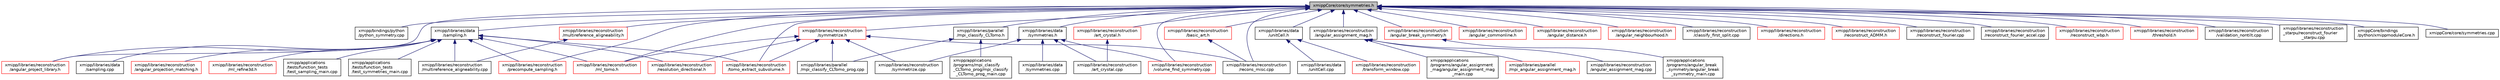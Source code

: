 digraph "xmippCore/core/symmetries.h"
{
  edge [fontname="Helvetica",fontsize="10",labelfontname="Helvetica",labelfontsize="10"];
  node [fontname="Helvetica",fontsize="10",shape=record];
  Node50 [label="xmippCore/core/symmetries.h",height=0.2,width=0.4,color="black", fillcolor="grey75", style="filled", fontcolor="black"];
  Node50 -> Node51 [dir="back",color="midnightblue",fontsize="10",style="solid",fontname="Helvetica"];
  Node51 [label="xmipp/bindings/python\l/python_symmetry.cpp",height=0.2,width=0.4,color="black", fillcolor="white", style="filled",URL="$python__symmetry_8cpp.html"];
  Node50 -> Node52 [dir="back",color="midnightblue",fontsize="10",style="solid",fontname="Helvetica"];
  Node52 [label="xmipp/libraries/data\l/sampling.h",height=0.2,width=0.4,color="black", fillcolor="white", style="filled",URL="$sampling_8h.html"];
  Node52 -> Node53 [dir="back",color="midnightblue",fontsize="10",style="solid",fontname="Helvetica"];
  Node53 [label="xmipp/applications\l/tests/function_tests\l/test_sampling_main.cpp",height=0.2,width=0.4,color="black", fillcolor="white", style="filled",URL="$test__sampling__main_8cpp.html"];
  Node52 -> Node54 [dir="back",color="midnightblue",fontsize="10",style="solid",fontname="Helvetica"];
  Node54 [label="xmipp/applications\l/tests/function_tests\l/test_symmetries_main.cpp",height=0.2,width=0.4,color="black", fillcolor="white", style="filled",URL="$test__symmetries__main_8cpp.html"];
  Node52 -> Node55 [dir="back",color="midnightblue",fontsize="10",style="solid",fontname="Helvetica"];
  Node55 [label="xmipp/libraries/data\l/sampling.cpp",height=0.2,width=0.4,color="black", fillcolor="white", style="filled",URL="$sampling_8cpp.html"];
  Node52 -> Node56 [dir="back",color="midnightblue",fontsize="10",style="solid",fontname="Helvetica"];
  Node56 [label="xmipp/libraries/reconstruction\l/angular_project_library.h",height=0.2,width=0.4,color="red", fillcolor="white", style="filled",URL="$angular__project__library_8h.html"];
  Node52 -> Node74 [dir="back",color="midnightblue",fontsize="10",style="solid",fontname="Helvetica"];
  Node74 [label="xmipp/libraries/reconstruction\l/angular_projection_matching.h",height=0.2,width=0.4,color="red", fillcolor="white", style="filled",URL="$angular__projection__matching_8h.html"];
  Node52 -> Node80 [dir="back",color="midnightblue",fontsize="10",style="solid",fontname="Helvetica"];
  Node80 [label="xmipp/libraries/reconstruction\l/ml_refine3d.h",height=0.2,width=0.4,color="red", fillcolor="white", style="filled",URL="$ml__refine3d_8h.html"];
  Node52 -> Node91 [dir="back",color="midnightblue",fontsize="10",style="solid",fontname="Helvetica"];
  Node91 [label="xmipp/libraries/reconstruction\l/ml_tomo.h",height=0.2,width=0.4,color="red", fillcolor="white", style="filled",URL="$ml__tomo_8h.html"];
  Node52 -> Node94 [dir="back",color="midnightblue",fontsize="10",style="solid",fontname="Helvetica"];
  Node94 [label="xmipp/libraries/reconstruction\l/multireference_aligneability.cpp",height=0.2,width=0.4,color="black", fillcolor="white", style="filled",URL="$multireference__aligneability_8cpp.html"];
  Node52 -> Node95 [dir="back",color="midnightblue",fontsize="10",style="solid",fontname="Helvetica"];
  Node95 [label="xmipp/libraries/reconstruction\l/precompute_sampling.h",height=0.2,width=0.4,color="red", fillcolor="white", style="filled",URL="$precompute__sampling_8h.html"];
  Node52 -> Node97 [dir="back",color="midnightblue",fontsize="10",style="solid",fontname="Helvetica"];
  Node97 [label="xmipp/libraries/reconstruction\l/resolution_directional.h",height=0.2,width=0.4,color="red", fillcolor="white", style="filled",URL="$resolution__directional_8h.html"];
  Node52 -> Node100 [dir="back",color="midnightblue",fontsize="10",style="solid",fontname="Helvetica"];
  Node100 [label="xmipp/libraries/reconstruction\l/tomo_extract_subvolume.h",height=0.2,width=0.4,color="red", fillcolor="white", style="filled",URL="$tomo__extract__subvolume_8h.html"];
  Node50 -> Node104 [dir="back",color="midnightblue",fontsize="10",style="solid",fontname="Helvetica"];
  Node104 [label="xmipp/libraries/data\l/symmetries.h",height=0.2,width=0.4,color="black", fillcolor="white", style="filled",URL="$libraries_2data_2symmetries_8h.html"];
  Node104 -> Node105 [dir="back",color="midnightblue",fontsize="10",style="solid",fontname="Helvetica"];
  Node105 [label="xmipp/libraries/data\l/symmetries.cpp",height=0.2,width=0.4,color="black", fillcolor="white", style="filled",URL="$libraries_2data_2symmetries_8cpp.html"];
  Node104 -> Node106 [dir="back",color="midnightblue",fontsize="10",style="solid",fontname="Helvetica"];
  Node106 [label="xmipp/libraries/reconstruction\l/art_crystal.cpp",height=0.2,width=0.4,color="black", fillcolor="white", style="filled",URL="$art__crystal_8cpp.html"];
  Node104 -> Node107 [dir="back",color="midnightblue",fontsize="10",style="solid",fontname="Helvetica"];
  Node107 [label="xmipp/libraries/reconstruction\l/symmetrize.cpp",height=0.2,width=0.4,color="black", fillcolor="white", style="filled",URL="$symmetrize_8cpp.html"];
  Node104 -> Node108 [dir="back",color="midnightblue",fontsize="10",style="solid",fontname="Helvetica"];
  Node108 [label="xmipp/libraries/reconstruction\l/volume_find_symmetry.cpp",height=0.2,width=0.4,color="red", fillcolor="white", style="filled",URL="$volume__find__symmetry_8cpp.html"];
  Node50 -> Node110 [dir="back",color="midnightblue",fontsize="10",style="solid",fontname="Helvetica"];
  Node110 [label="xmipp/libraries/data\l/unitCell.h",height=0.2,width=0.4,color="black", fillcolor="white", style="filled",URL="$unitCell_8h.html"];
  Node110 -> Node111 [dir="back",color="midnightblue",fontsize="10",style="solid",fontname="Helvetica"];
  Node111 [label="xmipp/libraries/data\l/unitCell.cpp",height=0.2,width=0.4,color="black", fillcolor="white", style="filled",URL="$unitCell_8cpp.html"];
  Node110 -> Node112 [dir="back",color="midnightblue",fontsize="10",style="solid",fontname="Helvetica"];
  Node112 [label="xmipp/libraries/reconstruction\l/transform_window.cpp",height=0.2,width=0.4,color="red", fillcolor="white", style="filled",URL="$transform__window_8cpp.html"];
  Node50 -> Node114 [dir="back",color="midnightblue",fontsize="10",style="solid",fontname="Helvetica"];
  Node114 [label="xmipp/libraries/parallel\l/mpi_classify_CLTomo.h",height=0.2,width=0.4,color="black", fillcolor="white", style="filled",URL="$mpi__classify__CLTomo_8h.html"];
  Node114 -> Node115 [dir="back",color="midnightblue",fontsize="10",style="solid",fontname="Helvetica"];
  Node115 [label="xmipp/applications\l/programs/mpi_classify\l_CLTomo_prog/mpi_classify\l_CLTomo_prog_main.cpp",height=0.2,width=0.4,color="black", fillcolor="white", style="filled",URL="$mpi__classify__CLTomo__prog__main_8cpp.html"];
  Node114 -> Node116 [dir="back",color="midnightblue",fontsize="10",style="solid",fontname="Helvetica"];
  Node116 [label="xmipp/libraries/parallel\l/mpi_classify_CLTomo_prog.cpp",height=0.2,width=0.4,color="black", fillcolor="white", style="filled",URL="$mpi__classify__CLTomo__prog_8cpp.html"];
  Node50 -> Node117 [dir="back",color="midnightblue",fontsize="10",style="solid",fontname="Helvetica"];
  Node117 [label="xmipp/libraries/reconstruction\l/angular_assignment_mag.h",height=0.2,width=0.4,color="black", fillcolor="white", style="filled",URL="$angular__assignment__mag_8h.html"];
  Node117 -> Node118 [dir="back",color="midnightblue",fontsize="10",style="solid",fontname="Helvetica"];
  Node118 [label="xmipp/applications\l/programs/angular_assignment\l_mag/angular_assignment_mag\l_main.cpp",height=0.2,width=0.4,color="black", fillcolor="white", style="filled",URL="$angular__assignment__mag__main_8cpp.html"];
  Node117 -> Node119 [dir="back",color="midnightblue",fontsize="10",style="solid",fontname="Helvetica"];
  Node119 [label="xmipp/libraries/parallel\l/mpi_angular_assignment_mag.h",height=0.2,width=0.4,color="red", fillcolor="white", style="filled",URL="$mpi__angular__assignment__mag_8h.html"];
  Node117 -> Node122 [dir="back",color="midnightblue",fontsize="10",style="solid",fontname="Helvetica"];
  Node122 [label="xmipp/libraries/reconstruction\l/angular_assignment_mag.cpp",height=0.2,width=0.4,color="black", fillcolor="white", style="filled",URL="$angular__assignment__mag_8cpp.html"];
  Node50 -> Node123 [dir="back",color="midnightblue",fontsize="10",style="solid",fontname="Helvetica"];
  Node123 [label="xmipp/libraries/reconstruction\l/angular_break_symmetry.h",height=0.2,width=0.4,color="red", fillcolor="white", style="filled",URL="$angular__break__symmetry_8h.html"];
  Node123 -> Node124 [dir="back",color="midnightblue",fontsize="10",style="solid",fontname="Helvetica"];
  Node124 [label="xmipp/applications\l/programs/angular_break\l_symmetry/angular_break\l_symmetry_main.cpp",height=0.2,width=0.4,color="black", fillcolor="white", style="filled",URL="$angular__break__symmetry__main_8cpp.html"];
  Node50 -> Node126 [dir="back",color="midnightblue",fontsize="10",style="solid",fontname="Helvetica"];
  Node126 [label="xmipp/libraries/reconstruction\l/angular_commonline.h",height=0.2,width=0.4,color="red", fillcolor="white", style="filled",URL="$angular__commonline_8h.html"];
  Node50 -> Node129 [dir="back",color="midnightblue",fontsize="10",style="solid",fontname="Helvetica"];
  Node129 [label="xmipp/libraries/reconstruction\l/angular_distance.h",height=0.2,width=0.4,color="red", fillcolor="white", style="filled",URL="$angular__distance_8h.html"];
  Node50 -> Node136 [dir="back",color="midnightblue",fontsize="10",style="solid",fontname="Helvetica"];
  Node136 [label="xmipp/libraries/reconstruction\l/angular_neighbourhood.h",height=0.2,width=0.4,color="red", fillcolor="white", style="filled",URL="$angular__neighbourhood_8h.html"];
  Node50 -> Node56 [dir="back",color="midnightblue",fontsize="10",style="solid",fontname="Helvetica"];
  Node50 -> Node139 [dir="back",color="midnightblue",fontsize="10",style="solid",fontname="Helvetica"];
  Node139 [label="xmipp/libraries/reconstruction\l/art_crystal.h",height=0.2,width=0.4,color="red", fillcolor="white", style="filled",URL="$art__crystal_8h.html"];
  Node139 -> Node106 [dir="back",color="midnightblue",fontsize="10",style="solid",fontname="Helvetica"];
  Node50 -> Node142 [dir="back",color="midnightblue",fontsize="10",style="solid",fontname="Helvetica"];
  Node142 [label="xmipp/libraries/reconstruction\l/basic_art.h",height=0.2,width=0.4,color="red", fillcolor="white", style="filled",URL="$basic__art_8h.html"];
  Node142 -> Node147 [dir="back",color="midnightblue",fontsize="10",style="solid",fontname="Helvetica"];
  Node147 [label="xmipp/libraries/reconstruction\l/recons_misc.cpp",height=0.2,width=0.4,color="black", fillcolor="white", style="filled",URL="$recons__misc_8cpp.html"];
  Node50 -> Node148 [dir="back",color="midnightblue",fontsize="10",style="solid",fontname="Helvetica"];
  Node148 [label="xmipp/libraries/reconstruction\l/classify_first_split.cpp",height=0.2,width=0.4,color="black", fillcolor="white", style="filled",URL="$classify__first__split_8cpp.html"];
  Node50 -> Node149 [dir="back",color="midnightblue",fontsize="10",style="solid",fontname="Helvetica"];
  Node149 [label="xmipp/libraries/reconstruction\l/directions.h",height=0.2,width=0.4,color="red", fillcolor="white", style="filled",URL="$directions_8h.html"];
  Node50 -> Node154 [dir="back",color="midnightblue",fontsize="10",style="solid",fontname="Helvetica"];
  Node154 [label="xmipp/libraries/reconstruction\l/symmetrize.h",height=0.2,width=0.4,color="red", fillcolor="white", style="filled",URL="$symmetrize_8h.html"];
  Node154 -> Node116 [dir="back",color="midnightblue",fontsize="10",style="solid",fontname="Helvetica"];
  Node154 -> Node91 [dir="back",color="midnightblue",fontsize="10",style="solid",fontname="Helvetica"];
  Node154 -> Node147 [dir="back",color="midnightblue",fontsize="10",style="solid",fontname="Helvetica"];
  Node154 -> Node97 [dir="back",color="midnightblue",fontsize="10",style="solid",fontname="Helvetica"];
  Node154 -> Node107 [dir="back",color="midnightblue",fontsize="10",style="solid",fontname="Helvetica"];
  Node154 -> Node100 [dir="back",color="midnightblue",fontsize="10",style="solid",fontname="Helvetica"];
  Node50 -> Node91 [dir="back",color="midnightblue",fontsize="10",style="solid",fontname="Helvetica"];
  Node50 -> Node171 [dir="back",color="midnightblue",fontsize="10",style="solid",fontname="Helvetica"];
  Node171 [label="xmipp/libraries/reconstruction\l/multireference_aligneability.h",height=0.2,width=0.4,color="red", fillcolor="white", style="filled",URL="$multireference__aligneability_8h.html"];
  Node171 -> Node94 [dir="back",color="midnightblue",fontsize="10",style="solid",fontname="Helvetica"];
  Node50 -> Node95 [dir="back",color="midnightblue",fontsize="10",style="solid",fontname="Helvetica"];
  Node50 -> Node147 [dir="back",color="midnightblue",fontsize="10",style="solid",fontname="Helvetica"];
  Node50 -> Node176 [dir="back",color="midnightblue",fontsize="10",style="solid",fontname="Helvetica"];
  Node176 [label="xmipp/libraries/reconstruction\l/reconstruct_ADMM.h",height=0.2,width=0.4,color="red", fillcolor="white", style="filled",URL="$reconstruct__ADMM_8h.html"];
  Node50 -> Node181 [dir="back",color="midnightblue",fontsize="10",style="solid",fontname="Helvetica"];
  Node181 [label="xmipp/libraries/reconstruction\l/reconstruct_fourier.cpp",height=0.2,width=0.4,color="black", fillcolor="white", style="filled",URL="$reconstruct__fourier_8cpp.html"];
  Node50 -> Node182 [dir="back",color="midnightblue",fontsize="10",style="solid",fontname="Helvetica"];
  Node182 [label="xmipp/libraries/reconstruction\l/reconstruct_fourier_accel.cpp",height=0.2,width=0.4,color="black", fillcolor="white", style="filled",URL="$reconstruct__fourier__accel_8cpp.html"];
  Node50 -> Node183 [dir="back",color="midnightblue",fontsize="10",style="solid",fontname="Helvetica"];
  Node183 [label="xmipp/libraries/reconstruction\l/reconstruct_wbp.h",height=0.2,width=0.4,color="red", fillcolor="white", style="filled",URL="$reconstruct__wbp_8h.html"];
  Node50 -> Node188 [dir="back",color="midnightblue",fontsize="10",style="solid",fontname="Helvetica"];
  Node188 [label="xmipp/libraries/reconstruction\l/threshold.h",height=0.2,width=0.4,color="red", fillcolor="white", style="filled",URL="$threshold_8h.html"];
  Node50 -> Node100 [dir="back",color="midnightblue",fontsize="10",style="solid",fontname="Helvetica"];
  Node50 -> Node192 [dir="back",color="midnightblue",fontsize="10",style="solid",fontname="Helvetica"];
  Node192 [label="xmipp/libraries/reconstruction\l/validation_nontilt.cpp",height=0.2,width=0.4,color="black", fillcolor="white", style="filled",URL="$validation__nontilt_8cpp.html"];
  Node50 -> Node108 [dir="back",color="midnightblue",fontsize="10",style="solid",fontname="Helvetica"];
  Node50 -> Node193 [dir="back",color="midnightblue",fontsize="10",style="solid",fontname="Helvetica"];
  Node193 [label="xmipp/libraries/reconstruction\l_starpu/reconstruct_fourier\l_starpu.cpp",height=0.2,width=0.4,color="black", fillcolor="white", style="filled",URL="$reconstruct__fourier__starpu_8cpp.html"];
  Node50 -> Node194 [dir="back",color="midnightblue",fontsize="10",style="solid",fontname="Helvetica"];
  Node194 [label="xmippCore/bindings\l/python/xmippmoduleCore.h",height=0.2,width=0.4,color="black", fillcolor="white", style="filled",URL="$xmippmoduleCore_8h.html"];
  Node50 -> Node195 [dir="back",color="midnightblue",fontsize="10",style="solid",fontname="Helvetica"];
  Node195 [label="xmippCore/core/symmetries.cpp",height=0.2,width=0.4,color="black", fillcolor="white", style="filled",URL="$ore_2core_2symmetries_8cpp.html"];
}
